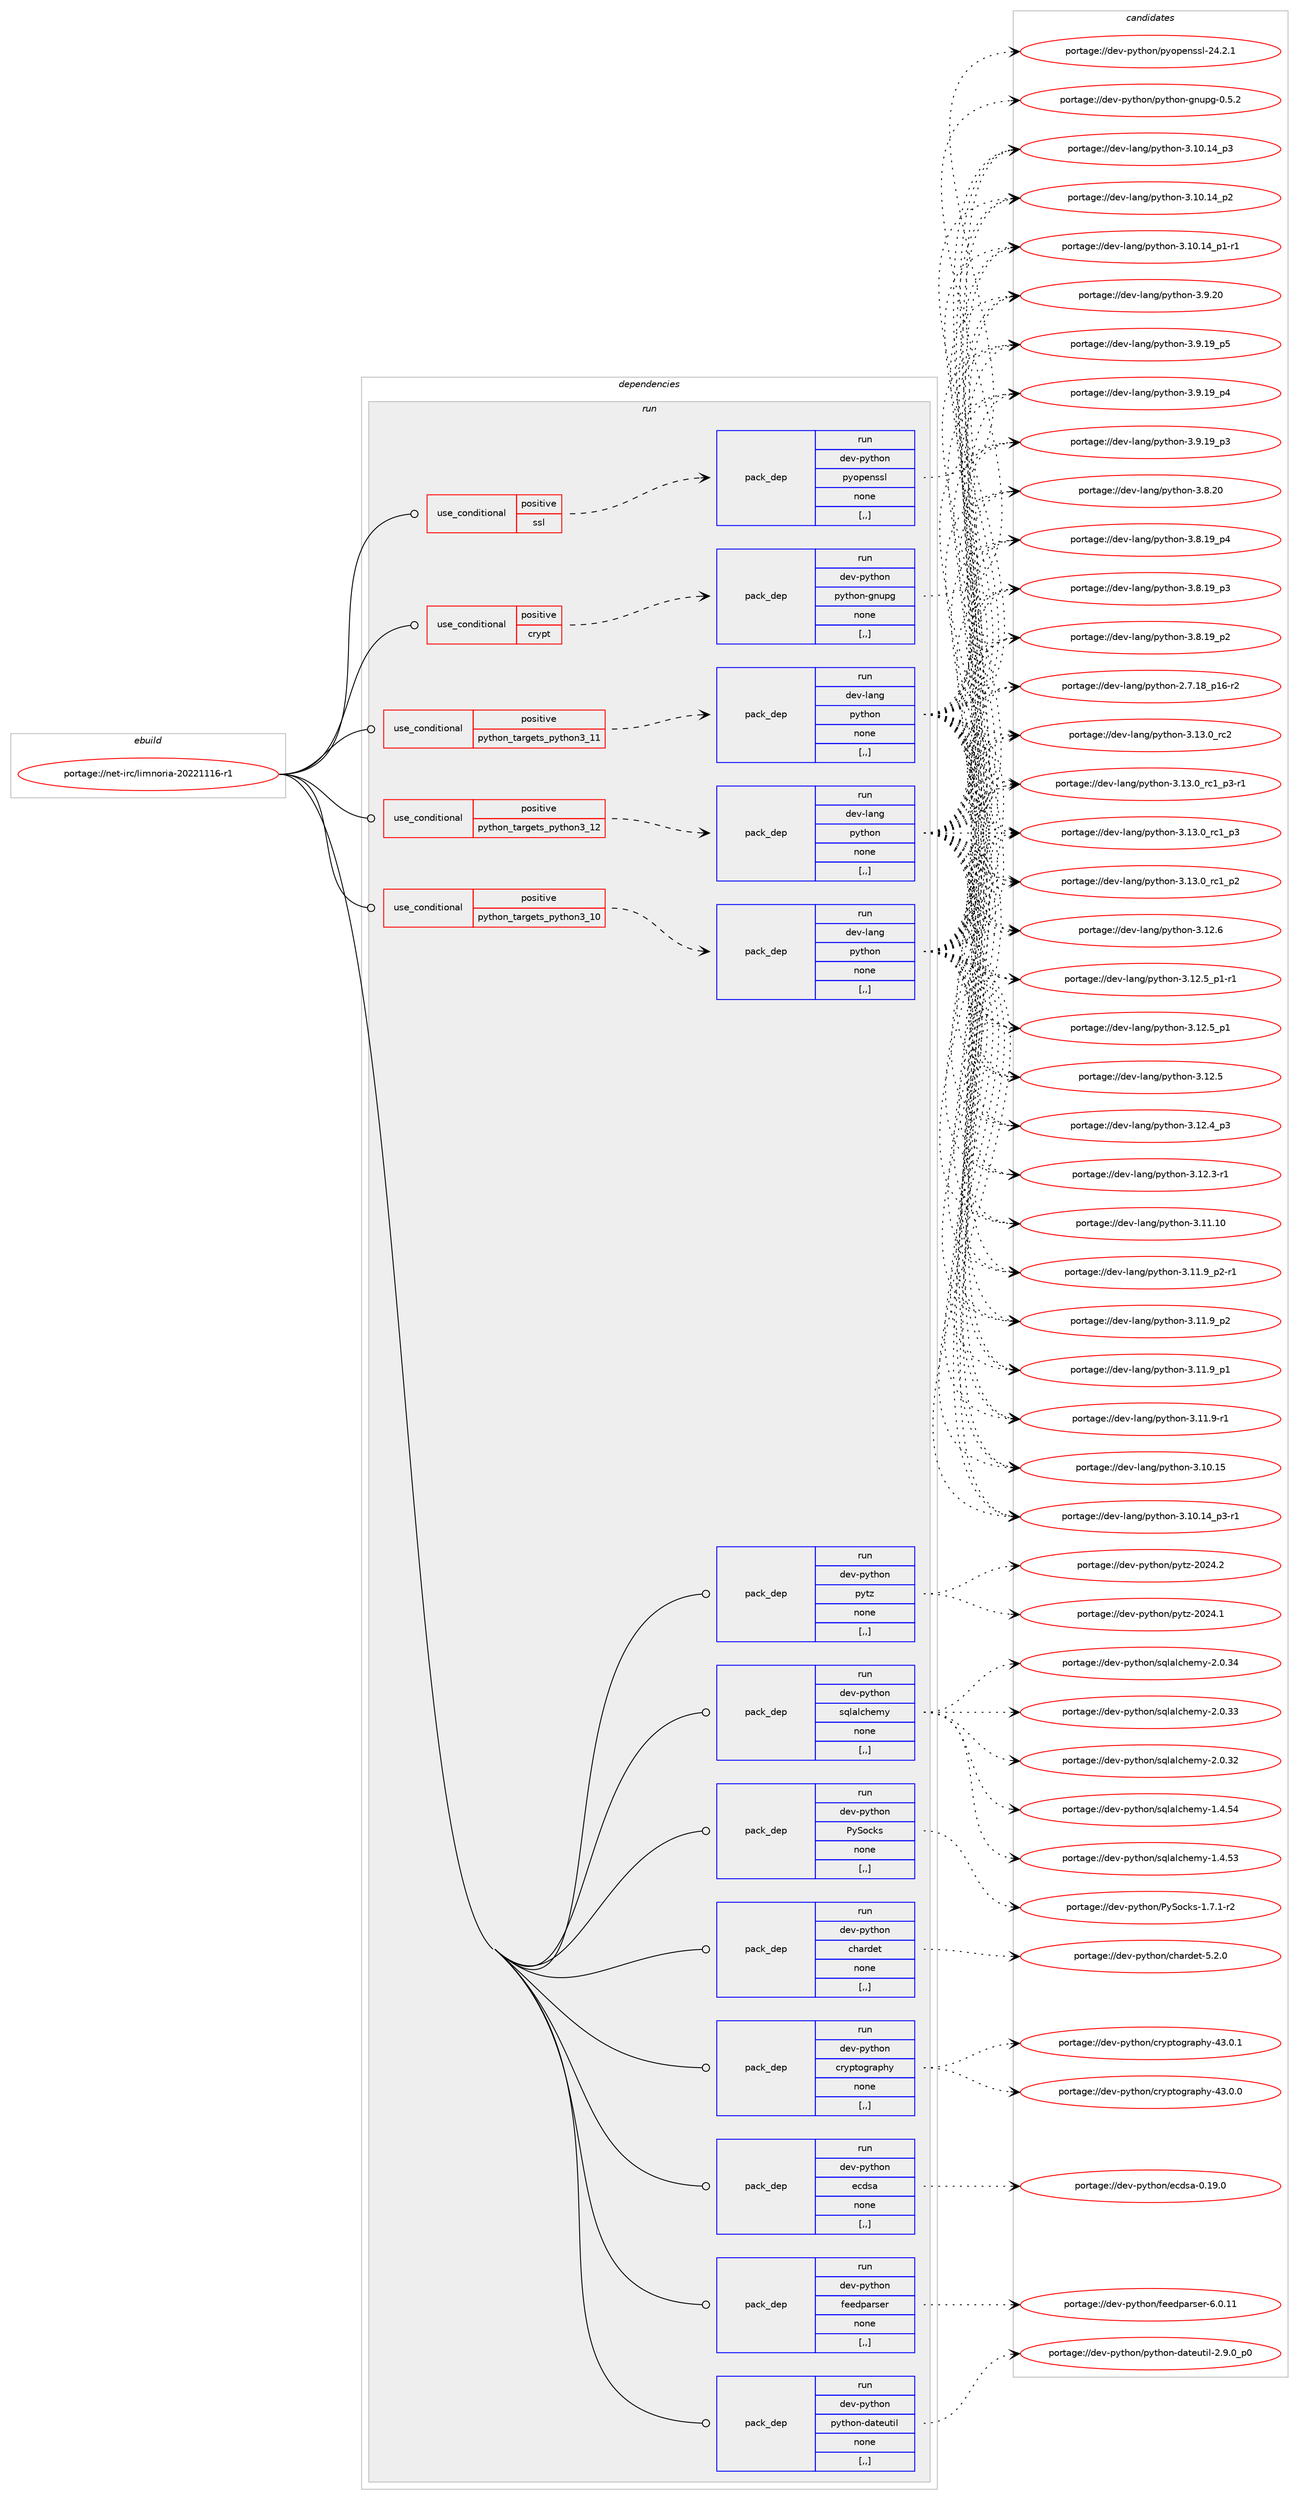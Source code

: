 digraph prolog {

# *************
# Graph options
# *************

newrank=true;
concentrate=true;
compound=true;
graph [rankdir=LR,fontname=Helvetica,fontsize=10,ranksep=1.5];#, ranksep=2.5, nodesep=0.2];
edge  [arrowhead=vee];
node  [fontname=Helvetica,fontsize=10];

# **********
# The ebuild
# **********

subgraph cluster_leftcol {
color=gray;
label=<<i>ebuild</i>>;
id [label="portage://net-irc/limnoria-20221116-r1", color=red, width=4, href="../net-irc/limnoria-20221116-r1.svg"];
}

# ****************
# The dependencies
# ****************

subgraph cluster_midcol {
color=gray;
label=<<i>dependencies</i>>;
subgraph cluster_compile {
fillcolor="#eeeeee";
style=filled;
label=<<i>compile</i>>;
}
subgraph cluster_compileandrun {
fillcolor="#eeeeee";
style=filled;
label=<<i>compile and run</i>>;
}
subgraph cluster_run {
fillcolor="#eeeeee";
style=filled;
label=<<i>run</i>>;
subgraph cond227023 {
dependency868278 [label=<<TABLE BORDER="0" CELLBORDER="1" CELLSPACING="0" CELLPADDING="4"><TR><TD ROWSPAN="3" CELLPADDING="10">use_conditional</TD></TR><TR><TD>positive</TD></TR><TR><TD>crypt</TD></TR></TABLE>>, shape=none, color=red];
subgraph pack634858 {
dependency868279 [label=<<TABLE BORDER="0" CELLBORDER="1" CELLSPACING="0" CELLPADDING="4" WIDTH="220"><TR><TD ROWSPAN="6" CELLPADDING="30">pack_dep</TD></TR><TR><TD WIDTH="110">run</TD></TR><TR><TD>dev-python</TD></TR><TR><TD>python-gnupg</TD></TR><TR><TD>none</TD></TR><TR><TD>[,,]</TD></TR></TABLE>>, shape=none, color=blue];
}
dependency868278:e -> dependency868279:w [weight=20,style="dashed",arrowhead="vee"];
}
id:e -> dependency868278:w [weight=20,style="solid",arrowhead="odot"];
subgraph cond227024 {
dependency868280 [label=<<TABLE BORDER="0" CELLBORDER="1" CELLSPACING="0" CELLPADDING="4"><TR><TD ROWSPAN="3" CELLPADDING="10">use_conditional</TD></TR><TR><TD>positive</TD></TR><TR><TD>python_targets_python3_10</TD></TR></TABLE>>, shape=none, color=red];
subgraph pack634859 {
dependency868281 [label=<<TABLE BORDER="0" CELLBORDER="1" CELLSPACING="0" CELLPADDING="4" WIDTH="220"><TR><TD ROWSPAN="6" CELLPADDING="30">pack_dep</TD></TR><TR><TD WIDTH="110">run</TD></TR><TR><TD>dev-lang</TD></TR><TR><TD>python</TD></TR><TR><TD>none</TD></TR><TR><TD>[,,]</TD></TR></TABLE>>, shape=none, color=blue];
}
dependency868280:e -> dependency868281:w [weight=20,style="dashed",arrowhead="vee"];
}
id:e -> dependency868280:w [weight=20,style="solid",arrowhead="odot"];
subgraph cond227025 {
dependency868282 [label=<<TABLE BORDER="0" CELLBORDER="1" CELLSPACING="0" CELLPADDING="4"><TR><TD ROWSPAN="3" CELLPADDING="10">use_conditional</TD></TR><TR><TD>positive</TD></TR><TR><TD>python_targets_python3_11</TD></TR></TABLE>>, shape=none, color=red];
subgraph pack634860 {
dependency868283 [label=<<TABLE BORDER="0" CELLBORDER="1" CELLSPACING="0" CELLPADDING="4" WIDTH="220"><TR><TD ROWSPAN="6" CELLPADDING="30">pack_dep</TD></TR><TR><TD WIDTH="110">run</TD></TR><TR><TD>dev-lang</TD></TR><TR><TD>python</TD></TR><TR><TD>none</TD></TR><TR><TD>[,,]</TD></TR></TABLE>>, shape=none, color=blue];
}
dependency868282:e -> dependency868283:w [weight=20,style="dashed",arrowhead="vee"];
}
id:e -> dependency868282:w [weight=20,style="solid",arrowhead="odot"];
subgraph cond227026 {
dependency868284 [label=<<TABLE BORDER="0" CELLBORDER="1" CELLSPACING="0" CELLPADDING="4"><TR><TD ROWSPAN="3" CELLPADDING="10">use_conditional</TD></TR><TR><TD>positive</TD></TR><TR><TD>python_targets_python3_12</TD></TR></TABLE>>, shape=none, color=red];
subgraph pack634861 {
dependency868285 [label=<<TABLE BORDER="0" CELLBORDER="1" CELLSPACING="0" CELLPADDING="4" WIDTH="220"><TR><TD ROWSPAN="6" CELLPADDING="30">pack_dep</TD></TR><TR><TD WIDTH="110">run</TD></TR><TR><TD>dev-lang</TD></TR><TR><TD>python</TD></TR><TR><TD>none</TD></TR><TR><TD>[,,]</TD></TR></TABLE>>, shape=none, color=blue];
}
dependency868284:e -> dependency868285:w [weight=20,style="dashed",arrowhead="vee"];
}
id:e -> dependency868284:w [weight=20,style="solid",arrowhead="odot"];
subgraph cond227027 {
dependency868286 [label=<<TABLE BORDER="0" CELLBORDER="1" CELLSPACING="0" CELLPADDING="4"><TR><TD ROWSPAN="3" CELLPADDING="10">use_conditional</TD></TR><TR><TD>positive</TD></TR><TR><TD>ssl</TD></TR></TABLE>>, shape=none, color=red];
subgraph pack634862 {
dependency868287 [label=<<TABLE BORDER="0" CELLBORDER="1" CELLSPACING="0" CELLPADDING="4" WIDTH="220"><TR><TD ROWSPAN="6" CELLPADDING="30">pack_dep</TD></TR><TR><TD WIDTH="110">run</TD></TR><TR><TD>dev-python</TD></TR><TR><TD>pyopenssl</TD></TR><TR><TD>none</TD></TR><TR><TD>[,,]</TD></TR></TABLE>>, shape=none, color=blue];
}
dependency868286:e -> dependency868287:w [weight=20,style="dashed",arrowhead="vee"];
}
id:e -> dependency868286:w [weight=20,style="solid",arrowhead="odot"];
subgraph pack634863 {
dependency868288 [label=<<TABLE BORDER="0" CELLBORDER="1" CELLSPACING="0" CELLPADDING="4" WIDTH="220"><TR><TD ROWSPAN="6" CELLPADDING="30">pack_dep</TD></TR><TR><TD WIDTH="110">run</TD></TR><TR><TD>dev-python</TD></TR><TR><TD>PySocks</TD></TR><TR><TD>none</TD></TR><TR><TD>[,,]</TD></TR></TABLE>>, shape=none, color=blue];
}
id:e -> dependency868288:w [weight=20,style="solid",arrowhead="odot"];
subgraph pack634864 {
dependency868289 [label=<<TABLE BORDER="0" CELLBORDER="1" CELLSPACING="0" CELLPADDING="4" WIDTH="220"><TR><TD ROWSPAN="6" CELLPADDING="30">pack_dep</TD></TR><TR><TD WIDTH="110">run</TD></TR><TR><TD>dev-python</TD></TR><TR><TD>chardet</TD></TR><TR><TD>none</TD></TR><TR><TD>[,,]</TD></TR></TABLE>>, shape=none, color=blue];
}
id:e -> dependency868289:w [weight=20,style="solid",arrowhead="odot"];
subgraph pack634865 {
dependency868290 [label=<<TABLE BORDER="0" CELLBORDER="1" CELLSPACING="0" CELLPADDING="4" WIDTH="220"><TR><TD ROWSPAN="6" CELLPADDING="30">pack_dep</TD></TR><TR><TD WIDTH="110">run</TD></TR><TR><TD>dev-python</TD></TR><TR><TD>cryptography</TD></TR><TR><TD>none</TD></TR><TR><TD>[,,]</TD></TR></TABLE>>, shape=none, color=blue];
}
id:e -> dependency868290:w [weight=20,style="solid",arrowhead="odot"];
subgraph pack634866 {
dependency868291 [label=<<TABLE BORDER="0" CELLBORDER="1" CELLSPACING="0" CELLPADDING="4" WIDTH="220"><TR><TD ROWSPAN="6" CELLPADDING="30">pack_dep</TD></TR><TR><TD WIDTH="110">run</TD></TR><TR><TD>dev-python</TD></TR><TR><TD>ecdsa</TD></TR><TR><TD>none</TD></TR><TR><TD>[,,]</TD></TR></TABLE>>, shape=none, color=blue];
}
id:e -> dependency868291:w [weight=20,style="solid",arrowhead="odot"];
subgraph pack634867 {
dependency868292 [label=<<TABLE BORDER="0" CELLBORDER="1" CELLSPACING="0" CELLPADDING="4" WIDTH="220"><TR><TD ROWSPAN="6" CELLPADDING="30">pack_dep</TD></TR><TR><TD WIDTH="110">run</TD></TR><TR><TD>dev-python</TD></TR><TR><TD>feedparser</TD></TR><TR><TD>none</TD></TR><TR><TD>[,,]</TD></TR></TABLE>>, shape=none, color=blue];
}
id:e -> dependency868292:w [weight=20,style="solid",arrowhead="odot"];
subgraph pack634868 {
dependency868293 [label=<<TABLE BORDER="0" CELLBORDER="1" CELLSPACING="0" CELLPADDING="4" WIDTH="220"><TR><TD ROWSPAN="6" CELLPADDING="30">pack_dep</TD></TR><TR><TD WIDTH="110">run</TD></TR><TR><TD>dev-python</TD></TR><TR><TD>python-dateutil</TD></TR><TR><TD>none</TD></TR><TR><TD>[,,]</TD></TR></TABLE>>, shape=none, color=blue];
}
id:e -> dependency868293:w [weight=20,style="solid",arrowhead="odot"];
subgraph pack634869 {
dependency868294 [label=<<TABLE BORDER="0" CELLBORDER="1" CELLSPACING="0" CELLPADDING="4" WIDTH="220"><TR><TD ROWSPAN="6" CELLPADDING="30">pack_dep</TD></TR><TR><TD WIDTH="110">run</TD></TR><TR><TD>dev-python</TD></TR><TR><TD>pytz</TD></TR><TR><TD>none</TD></TR><TR><TD>[,,]</TD></TR></TABLE>>, shape=none, color=blue];
}
id:e -> dependency868294:w [weight=20,style="solid",arrowhead="odot"];
subgraph pack634870 {
dependency868295 [label=<<TABLE BORDER="0" CELLBORDER="1" CELLSPACING="0" CELLPADDING="4" WIDTH="220"><TR><TD ROWSPAN="6" CELLPADDING="30">pack_dep</TD></TR><TR><TD WIDTH="110">run</TD></TR><TR><TD>dev-python</TD></TR><TR><TD>sqlalchemy</TD></TR><TR><TD>none</TD></TR><TR><TD>[,,]</TD></TR></TABLE>>, shape=none, color=blue];
}
id:e -> dependency868295:w [weight=20,style="solid",arrowhead="odot"];
}
}

# **************
# The candidates
# **************

subgraph cluster_choices {
rank=same;
color=gray;
label=<<i>candidates</i>>;

subgraph choice634858 {
color=black;
nodesep=1;
choice100101118451121211161041111104711212111610411111045103110117112103454846534650 [label="portage://dev-python/python-gnupg-0.5.2", color=red, width=4,href="../dev-python/python-gnupg-0.5.2.svg"];
dependency868279:e -> choice100101118451121211161041111104711212111610411111045103110117112103454846534650:w [style=dotted,weight="100"];
}
subgraph choice634859 {
color=black;
nodesep=1;
choice10010111845108971101034711212111610411111045514649514648951149950 [label="portage://dev-lang/python-3.13.0_rc2", color=red, width=4,href="../dev-lang/python-3.13.0_rc2.svg"];
choice1001011184510897110103471121211161041111104551464951464895114994995112514511449 [label="portage://dev-lang/python-3.13.0_rc1_p3-r1", color=red, width=4,href="../dev-lang/python-3.13.0_rc1_p3-r1.svg"];
choice100101118451089711010347112121116104111110455146495146489511499499511251 [label="portage://dev-lang/python-3.13.0_rc1_p3", color=red, width=4,href="../dev-lang/python-3.13.0_rc1_p3.svg"];
choice100101118451089711010347112121116104111110455146495146489511499499511250 [label="portage://dev-lang/python-3.13.0_rc1_p2", color=red, width=4,href="../dev-lang/python-3.13.0_rc1_p2.svg"];
choice10010111845108971101034711212111610411111045514649504654 [label="portage://dev-lang/python-3.12.6", color=red, width=4,href="../dev-lang/python-3.12.6.svg"];
choice1001011184510897110103471121211161041111104551464950465395112494511449 [label="portage://dev-lang/python-3.12.5_p1-r1", color=red, width=4,href="../dev-lang/python-3.12.5_p1-r1.svg"];
choice100101118451089711010347112121116104111110455146495046539511249 [label="portage://dev-lang/python-3.12.5_p1", color=red, width=4,href="../dev-lang/python-3.12.5_p1.svg"];
choice10010111845108971101034711212111610411111045514649504653 [label="portage://dev-lang/python-3.12.5", color=red, width=4,href="../dev-lang/python-3.12.5.svg"];
choice100101118451089711010347112121116104111110455146495046529511251 [label="portage://dev-lang/python-3.12.4_p3", color=red, width=4,href="../dev-lang/python-3.12.4_p3.svg"];
choice100101118451089711010347112121116104111110455146495046514511449 [label="portage://dev-lang/python-3.12.3-r1", color=red, width=4,href="../dev-lang/python-3.12.3-r1.svg"];
choice1001011184510897110103471121211161041111104551464949464948 [label="portage://dev-lang/python-3.11.10", color=red, width=4,href="../dev-lang/python-3.11.10.svg"];
choice1001011184510897110103471121211161041111104551464949465795112504511449 [label="portage://dev-lang/python-3.11.9_p2-r1", color=red, width=4,href="../dev-lang/python-3.11.9_p2-r1.svg"];
choice100101118451089711010347112121116104111110455146494946579511250 [label="portage://dev-lang/python-3.11.9_p2", color=red, width=4,href="../dev-lang/python-3.11.9_p2.svg"];
choice100101118451089711010347112121116104111110455146494946579511249 [label="portage://dev-lang/python-3.11.9_p1", color=red, width=4,href="../dev-lang/python-3.11.9_p1.svg"];
choice100101118451089711010347112121116104111110455146494946574511449 [label="portage://dev-lang/python-3.11.9-r1", color=red, width=4,href="../dev-lang/python-3.11.9-r1.svg"];
choice1001011184510897110103471121211161041111104551464948464953 [label="portage://dev-lang/python-3.10.15", color=red, width=4,href="../dev-lang/python-3.10.15.svg"];
choice100101118451089711010347112121116104111110455146494846495295112514511449 [label="portage://dev-lang/python-3.10.14_p3-r1", color=red, width=4,href="../dev-lang/python-3.10.14_p3-r1.svg"];
choice10010111845108971101034711212111610411111045514649484649529511251 [label="portage://dev-lang/python-3.10.14_p3", color=red, width=4,href="../dev-lang/python-3.10.14_p3.svg"];
choice10010111845108971101034711212111610411111045514649484649529511250 [label="portage://dev-lang/python-3.10.14_p2", color=red, width=4,href="../dev-lang/python-3.10.14_p2.svg"];
choice100101118451089711010347112121116104111110455146494846495295112494511449 [label="portage://dev-lang/python-3.10.14_p1-r1", color=red, width=4,href="../dev-lang/python-3.10.14_p1-r1.svg"];
choice10010111845108971101034711212111610411111045514657465048 [label="portage://dev-lang/python-3.9.20", color=red, width=4,href="../dev-lang/python-3.9.20.svg"];
choice100101118451089711010347112121116104111110455146574649579511253 [label="portage://dev-lang/python-3.9.19_p5", color=red, width=4,href="../dev-lang/python-3.9.19_p5.svg"];
choice100101118451089711010347112121116104111110455146574649579511252 [label="portage://dev-lang/python-3.9.19_p4", color=red, width=4,href="../dev-lang/python-3.9.19_p4.svg"];
choice100101118451089711010347112121116104111110455146574649579511251 [label="portage://dev-lang/python-3.9.19_p3", color=red, width=4,href="../dev-lang/python-3.9.19_p3.svg"];
choice10010111845108971101034711212111610411111045514656465048 [label="portage://dev-lang/python-3.8.20", color=red, width=4,href="../dev-lang/python-3.8.20.svg"];
choice100101118451089711010347112121116104111110455146564649579511252 [label="portage://dev-lang/python-3.8.19_p4", color=red, width=4,href="../dev-lang/python-3.8.19_p4.svg"];
choice100101118451089711010347112121116104111110455146564649579511251 [label="portage://dev-lang/python-3.8.19_p3", color=red, width=4,href="../dev-lang/python-3.8.19_p3.svg"];
choice100101118451089711010347112121116104111110455146564649579511250 [label="portage://dev-lang/python-3.8.19_p2", color=red, width=4,href="../dev-lang/python-3.8.19_p2.svg"];
choice100101118451089711010347112121116104111110455046554649569511249544511450 [label="portage://dev-lang/python-2.7.18_p16-r2", color=red, width=4,href="../dev-lang/python-2.7.18_p16-r2.svg"];
dependency868281:e -> choice10010111845108971101034711212111610411111045514649514648951149950:w [style=dotted,weight="100"];
dependency868281:e -> choice1001011184510897110103471121211161041111104551464951464895114994995112514511449:w [style=dotted,weight="100"];
dependency868281:e -> choice100101118451089711010347112121116104111110455146495146489511499499511251:w [style=dotted,weight="100"];
dependency868281:e -> choice100101118451089711010347112121116104111110455146495146489511499499511250:w [style=dotted,weight="100"];
dependency868281:e -> choice10010111845108971101034711212111610411111045514649504654:w [style=dotted,weight="100"];
dependency868281:e -> choice1001011184510897110103471121211161041111104551464950465395112494511449:w [style=dotted,weight="100"];
dependency868281:e -> choice100101118451089711010347112121116104111110455146495046539511249:w [style=dotted,weight="100"];
dependency868281:e -> choice10010111845108971101034711212111610411111045514649504653:w [style=dotted,weight="100"];
dependency868281:e -> choice100101118451089711010347112121116104111110455146495046529511251:w [style=dotted,weight="100"];
dependency868281:e -> choice100101118451089711010347112121116104111110455146495046514511449:w [style=dotted,weight="100"];
dependency868281:e -> choice1001011184510897110103471121211161041111104551464949464948:w [style=dotted,weight="100"];
dependency868281:e -> choice1001011184510897110103471121211161041111104551464949465795112504511449:w [style=dotted,weight="100"];
dependency868281:e -> choice100101118451089711010347112121116104111110455146494946579511250:w [style=dotted,weight="100"];
dependency868281:e -> choice100101118451089711010347112121116104111110455146494946579511249:w [style=dotted,weight="100"];
dependency868281:e -> choice100101118451089711010347112121116104111110455146494946574511449:w [style=dotted,weight="100"];
dependency868281:e -> choice1001011184510897110103471121211161041111104551464948464953:w [style=dotted,weight="100"];
dependency868281:e -> choice100101118451089711010347112121116104111110455146494846495295112514511449:w [style=dotted,weight="100"];
dependency868281:e -> choice10010111845108971101034711212111610411111045514649484649529511251:w [style=dotted,weight="100"];
dependency868281:e -> choice10010111845108971101034711212111610411111045514649484649529511250:w [style=dotted,weight="100"];
dependency868281:e -> choice100101118451089711010347112121116104111110455146494846495295112494511449:w [style=dotted,weight="100"];
dependency868281:e -> choice10010111845108971101034711212111610411111045514657465048:w [style=dotted,weight="100"];
dependency868281:e -> choice100101118451089711010347112121116104111110455146574649579511253:w [style=dotted,weight="100"];
dependency868281:e -> choice100101118451089711010347112121116104111110455146574649579511252:w [style=dotted,weight="100"];
dependency868281:e -> choice100101118451089711010347112121116104111110455146574649579511251:w [style=dotted,weight="100"];
dependency868281:e -> choice10010111845108971101034711212111610411111045514656465048:w [style=dotted,weight="100"];
dependency868281:e -> choice100101118451089711010347112121116104111110455146564649579511252:w [style=dotted,weight="100"];
dependency868281:e -> choice100101118451089711010347112121116104111110455146564649579511251:w [style=dotted,weight="100"];
dependency868281:e -> choice100101118451089711010347112121116104111110455146564649579511250:w [style=dotted,weight="100"];
dependency868281:e -> choice100101118451089711010347112121116104111110455046554649569511249544511450:w [style=dotted,weight="100"];
}
subgraph choice634860 {
color=black;
nodesep=1;
choice10010111845108971101034711212111610411111045514649514648951149950 [label="portage://dev-lang/python-3.13.0_rc2", color=red, width=4,href="../dev-lang/python-3.13.0_rc2.svg"];
choice1001011184510897110103471121211161041111104551464951464895114994995112514511449 [label="portage://dev-lang/python-3.13.0_rc1_p3-r1", color=red, width=4,href="../dev-lang/python-3.13.0_rc1_p3-r1.svg"];
choice100101118451089711010347112121116104111110455146495146489511499499511251 [label="portage://dev-lang/python-3.13.0_rc1_p3", color=red, width=4,href="../dev-lang/python-3.13.0_rc1_p3.svg"];
choice100101118451089711010347112121116104111110455146495146489511499499511250 [label="portage://dev-lang/python-3.13.0_rc1_p2", color=red, width=4,href="../dev-lang/python-3.13.0_rc1_p2.svg"];
choice10010111845108971101034711212111610411111045514649504654 [label="portage://dev-lang/python-3.12.6", color=red, width=4,href="../dev-lang/python-3.12.6.svg"];
choice1001011184510897110103471121211161041111104551464950465395112494511449 [label="portage://dev-lang/python-3.12.5_p1-r1", color=red, width=4,href="../dev-lang/python-3.12.5_p1-r1.svg"];
choice100101118451089711010347112121116104111110455146495046539511249 [label="portage://dev-lang/python-3.12.5_p1", color=red, width=4,href="../dev-lang/python-3.12.5_p1.svg"];
choice10010111845108971101034711212111610411111045514649504653 [label="portage://dev-lang/python-3.12.5", color=red, width=4,href="../dev-lang/python-3.12.5.svg"];
choice100101118451089711010347112121116104111110455146495046529511251 [label="portage://dev-lang/python-3.12.4_p3", color=red, width=4,href="../dev-lang/python-3.12.4_p3.svg"];
choice100101118451089711010347112121116104111110455146495046514511449 [label="portage://dev-lang/python-3.12.3-r1", color=red, width=4,href="../dev-lang/python-3.12.3-r1.svg"];
choice1001011184510897110103471121211161041111104551464949464948 [label="portage://dev-lang/python-3.11.10", color=red, width=4,href="../dev-lang/python-3.11.10.svg"];
choice1001011184510897110103471121211161041111104551464949465795112504511449 [label="portage://dev-lang/python-3.11.9_p2-r1", color=red, width=4,href="../dev-lang/python-3.11.9_p2-r1.svg"];
choice100101118451089711010347112121116104111110455146494946579511250 [label="portage://dev-lang/python-3.11.9_p2", color=red, width=4,href="../dev-lang/python-3.11.9_p2.svg"];
choice100101118451089711010347112121116104111110455146494946579511249 [label="portage://dev-lang/python-3.11.9_p1", color=red, width=4,href="../dev-lang/python-3.11.9_p1.svg"];
choice100101118451089711010347112121116104111110455146494946574511449 [label="portage://dev-lang/python-3.11.9-r1", color=red, width=4,href="../dev-lang/python-3.11.9-r1.svg"];
choice1001011184510897110103471121211161041111104551464948464953 [label="portage://dev-lang/python-3.10.15", color=red, width=4,href="../dev-lang/python-3.10.15.svg"];
choice100101118451089711010347112121116104111110455146494846495295112514511449 [label="portage://dev-lang/python-3.10.14_p3-r1", color=red, width=4,href="../dev-lang/python-3.10.14_p3-r1.svg"];
choice10010111845108971101034711212111610411111045514649484649529511251 [label="portage://dev-lang/python-3.10.14_p3", color=red, width=4,href="../dev-lang/python-3.10.14_p3.svg"];
choice10010111845108971101034711212111610411111045514649484649529511250 [label="portage://dev-lang/python-3.10.14_p2", color=red, width=4,href="../dev-lang/python-3.10.14_p2.svg"];
choice100101118451089711010347112121116104111110455146494846495295112494511449 [label="portage://dev-lang/python-3.10.14_p1-r1", color=red, width=4,href="../dev-lang/python-3.10.14_p1-r1.svg"];
choice10010111845108971101034711212111610411111045514657465048 [label="portage://dev-lang/python-3.9.20", color=red, width=4,href="../dev-lang/python-3.9.20.svg"];
choice100101118451089711010347112121116104111110455146574649579511253 [label="portage://dev-lang/python-3.9.19_p5", color=red, width=4,href="../dev-lang/python-3.9.19_p5.svg"];
choice100101118451089711010347112121116104111110455146574649579511252 [label="portage://dev-lang/python-3.9.19_p4", color=red, width=4,href="../dev-lang/python-3.9.19_p4.svg"];
choice100101118451089711010347112121116104111110455146574649579511251 [label="portage://dev-lang/python-3.9.19_p3", color=red, width=4,href="../dev-lang/python-3.9.19_p3.svg"];
choice10010111845108971101034711212111610411111045514656465048 [label="portage://dev-lang/python-3.8.20", color=red, width=4,href="../dev-lang/python-3.8.20.svg"];
choice100101118451089711010347112121116104111110455146564649579511252 [label="portage://dev-lang/python-3.8.19_p4", color=red, width=4,href="../dev-lang/python-3.8.19_p4.svg"];
choice100101118451089711010347112121116104111110455146564649579511251 [label="portage://dev-lang/python-3.8.19_p3", color=red, width=4,href="../dev-lang/python-3.8.19_p3.svg"];
choice100101118451089711010347112121116104111110455146564649579511250 [label="portage://dev-lang/python-3.8.19_p2", color=red, width=4,href="../dev-lang/python-3.8.19_p2.svg"];
choice100101118451089711010347112121116104111110455046554649569511249544511450 [label="portage://dev-lang/python-2.7.18_p16-r2", color=red, width=4,href="../dev-lang/python-2.7.18_p16-r2.svg"];
dependency868283:e -> choice10010111845108971101034711212111610411111045514649514648951149950:w [style=dotted,weight="100"];
dependency868283:e -> choice1001011184510897110103471121211161041111104551464951464895114994995112514511449:w [style=dotted,weight="100"];
dependency868283:e -> choice100101118451089711010347112121116104111110455146495146489511499499511251:w [style=dotted,weight="100"];
dependency868283:e -> choice100101118451089711010347112121116104111110455146495146489511499499511250:w [style=dotted,weight="100"];
dependency868283:e -> choice10010111845108971101034711212111610411111045514649504654:w [style=dotted,weight="100"];
dependency868283:e -> choice1001011184510897110103471121211161041111104551464950465395112494511449:w [style=dotted,weight="100"];
dependency868283:e -> choice100101118451089711010347112121116104111110455146495046539511249:w [style=dotted,weight="100"];
dependency868283:e -> choice10010111845108971101034711212111610411111045514649504653:w [style=dotted,weight="100"];
dependency868283:e -> choice100101118451089711010347112121116104111110455146495046529511251:w [style=dotted,weight="100"];
dependency868283:e -> choice100101118451089711010347112121116104111110455146495046514511449:w [style=dotted,weight="100"];
dependency868283:e -> choice1001011184510897110103471121211161041111104551464949464948:w [style=dotted,weight="100"];
dependency868283:e -> choice1001011184510897110103471121211161041111104551464949465795112504511449:w [style=dotted,weight="100"];
dependency868283:e -> choice100101118451089711010347112121116104111110455146494946579511250:w [style=dotted,weight="100"];
dependency868283:e -> choice100101118451089711010347112121116104111110455146494946579511249:w [style=dotted,weight="100"];
dependency868283:e -> choice100101118451089711010347112121116104111110455146494946574511449:w [style=dotted,weight="100"];
dependency868283:e -> choice1001011184510897110103471121211161041111104551464948464953:w [style=dotted,weight="100"];
dependency868283:e -> choice100101118451089711010347112121116104111110455146494846495295112514511449:w [style=dotted,weight="100"];
dependency868283:e -> choice10010111845108971101034711212111610411111045514649484649529511251:w [style=dotted,weight="100"];
dependency868283:e -> choice10010111845108971101034711212111610411111045514649484649529511250:w [style=dotted,weight="100"];
dependency868283:e -> choice100101118451089711010347112121116104111110455146494846495295112494511449:w [style=dotted,weight="100"];
dependency868283:e -> choice10010111845108971101034711212111610411111045514657465048:w [style=dotted,weight="100"];
dependency868283:e -> choice100101118451089711010347112121116104111110455146574649579511253:w [style=dotted,weight="100"];
dependency868283:e -> choice100101118451089711010347112121116104111110455146574649579511252:w [style=dotted,weight="100"];
dependency868283:e -> choice100101118451089711010347112121116104111110455146574649579511251:w [style=dotted,weight="100"];
dependency868283:e -> choice10010111845108971101034711212111610411111045514656465048:w [style=dotted,weight="100"];
dependency868283:e -> choice100101118451089711010347112121116104111110455146564649579511252:w [style=dotted,weight="100"];
dependency868283:e -> choice100101118451089711010347112121116104111110455146564649579511251:w [style=dotted,weight="100"];
dependency868283:e -> choice100101118451089711010347112121116104111110455146564649579511250:w [style=dotted,weight="100"];
dependency868283:e -> choice100101118451089711010347112121116104111110455046554649569511249544511450:w [style=dotted,weight="100"];
}
subgraph choice634861 {
color=black;
nodesep=1;
choice10010111845108971101034711212111610411111045514649514648951149950 [label="portage://dev-lang/python-3.13.0_rc2", color=red, width=4,href="../dev-lang/python-3.13.0_rc2.svg"];
choice1001011184510897110103471121211161041111104551464951464895114994995112514511449 [label="portage://dev-lang/python-3.13.0_rc1_p3-r1", color=red, width=4,href="../dev-lang/python-3.13.0_rc1_p3-r1.svg"];
choice100101118451089711010347112121116104111110455146495146489511499499511251 [label="portage://dev-lang/python-3.13.0_rc1_p3", color=red, width=4,href="../dev-lang/python-3.13.0_rc1_p3.svg"];
choice100101118451089711010347112121116104111110455146495146489511499499511250 [label="portage://dev-lang/python-3.13.0_rc1_p2", color=red, width=4,href="../dev-lang/python-3.13.0_rc1_p2.svg"];
choice10010111845108971101034711212111610411111045514649504654 [label="portage://dev-lang/python-3.12.6", color=red, width=4,href="../dev-lang/python-3.12.6.svg"];
choice1001011184510897110103471121211161041111104551464950465395112494511449 [label="portage://dev-lang/python-3.12.5_p1-r1", color=red, width=4,href="../dev-lang/python-3.12.5_p1-r1.svg"];
choice100101118451089711010347112121116104111110455146495046539511249 [label="portage://dev-lang/python-3.12.5_p1", color=red, width=4,href="../dev-lang/python-3.12.5_p1.svg"];
choice10010111845108971101034711212111610411111045514649504653 [label="portage://dev-lang/python-3.12.5", color=red, width=4,href="../dev-lang/python-3.12.5.svg"];
choice100101118451089711010347112121116104111110455146495046529511251 [label="portage://dev-lang/python-3.12.4_p3", color=red, width=4,href="../dev-lang/python-3.12.4_p3.svg"];
choice100101118451089711010347112121116104111110455146495046514511449 [label="portage://dev-lang/python-3.12.3-r1", color=red, width=4,href="../dev-lang/python-3.12.3-r1.svg"];
choice1001011184510897110103471121211161041111104551464949464948 [label="portage://dev-lang/python-3.11.10", color=red, width=4,href="../dev-lang/python-3.11.10.svg"];
choice1001011184510897110103471121211161041111104551464949465795112504511449 [label="portage://dev-lang/python-3.11.9_p2-r1", color=red, width=4,href="../dev-lang/python-3.11.9_p2-r1.svg"];
choice100101118451089711010347112121116104111110455146494946579511250 [label="portage://dev-lang/python-3.11.9_p2", color=red, width=4,href="../dev-lang/python-3.11.9_p2.svg"];
choice100101118451089711010347112121116104111110455146494946579511249 [label="portage://dev-lang/python-3.11.9_p1", color=red, width=4,href="../dev-lang/python-3.11.9_p1.svg"];
choice100101118451089711010347112121116104111110455146494946574511449 [label="portage://dev-lang/python-3.11.9-r1", color=red, width=4,href="../dev-lang/python-3.11.9-r1.svg"];
choice1001011184510897110103471121211161041111104551464948464953 [label="portage://dev-lang/python-3.10.15", color=red, width=4,href="../dev-lang/python-3.10.15.svg"];
choice100101118451089711010347112121116104111110455146494846495295112514511449 [label="portage://dev-lang/python-3.10.14_p3-r1", color=red, width=4,href="../dev-lang/python-3.10.14_p3-r1.svg"];
choice10010111845108971101034711212111610411111045514649484649529511251 [label="portage://dev-lang/python-3.10.14_p3", color=red, width=4,href="../dev-lang/python-3.10.14_p3.svg"];
choice10010111845108971101034711212111610411111045514649484649529511250 [label="portage://dev-lang/python-3.10.14_p2", color=red, width=4,href="../dev-lang/python-3.10.14_p2.svg"];
choice100101118451089711010347112121116104111110455146494846495295112494511449 [label="portage://dev-lang/python-3.10.14_p1-r1", color=red, width=4,href="../dev-lang/python-3.10.14_p1-r1.svg"];
choice10010111845108971101034711212111610411111045514657465048 [label="portage://dev-lang/python-3.9.20", color=red, width=4,href="../dev-lang/python-3.9.20.svg"];
choice100101118451089711010347112121116104111110455146574649579511253 [label="portage://dev-lang/python-3.9.19_p5", color=red, width=4,href="../dev-lang/python-3.9.19_p5.svg"];
choice100101118451089711010347112121116104111110455146574649579511252 [label="portage://dev-lang/python-3.9.19_p4", color=red, width=4,href="../dev-lang/python-3.9.19_p4.svg"];
choice100101118451089711010347112121116104111110455146574649579511251 [label="portage://dev-lang/python-3.9.19_p3", color=red, width=4,href="../dev-lang/python-3.9.19_p3.svg"];
choice10010111845108971101034711212111610411111045514656465048 [label="portage://dev-lang/python-3.8.20", color=red, width=4,href="../dev-lang/python-3.8.20.svg"];
choice100101118451089711010347112121116104111110455146564649579511252 [label="portage://dev-lang/python-3.8.19_p4", color=red, width=4,href="../dev-lang/python-3.8.19_p4.svg"];
choice100101118451089711010347112121116104111110455146564649579511251 [label="portage://dev-lang/python-3.8.19_p3", color=red, width=4,href="../dev-lang/python-3.8.19_p3.svg"];
choice100101118451089711010347112121116104111110455146564649579511250 [label="portage://dev-lang/python-3.8.19_p2", color=red, width=4,href="../dev-lang/python-3.8.19_p2.svg"];
choice100101118451089711010347112121116104111110455046554649569511249544511450 [label="portage://dev-lang/python-2.7.18_p16-r2", color=red, width=4,href="../dev-lang/python-2.7.18_p16-r2.svg"];
dependency868285:e -> choice10010111845108971101034711212111610411111045514649514648951149950:w [style=dotted,weight="100"];
dependency868285:e -> choice1001011184510897110103471121211161041111104551464951464895114994995112514511449:w [style=dotted,weight="100"];
dependency868285:e -> choice100101118451089711010347112121116104111110455146495146489511499499511251:w [style=dotted,weight="100"];
dependency868285:e -> choice100101118451089711010347112121116104111110455146495146489511499499511250:w [style=dotted,weight="100"];
dependency868285:e -> choice10010111845108971101034711212111610411111045514649504654:w [style=dotted,weight="100"];
dependency868285:e -> choice1001011184510897110103471121211161041111104551464950465395112494511449:w [style=dotted,weight="100"];
dependency868285:e -> choice100101118451089711010347112121116104111110455146495046539511249:w [style=dotted,weight="100"];
dependency868285:e -> choice10010111845108971101034711212111610411111045514649504653:w [style=dotted,weight="100"];
dependency868285:e -> choice100101118451089711010347112121116104111110455146495046529511251:w [style=dotted,weight="100"];
dependency868285:e -> choice100101118451089711010347112121116104111110455146495046514511449:w [style=dotted,weight="100"];
dependency868285:e -> choice1001011184510897110103471121211161041111104551464949464948:w [style=dotted,weight="100"];
dependency868285:e -> choice1001011184510897110103471121211161041111104551464949465795112504511449:w [style=dotted,weight="100"];
dependency868285:e -> choice100101118451089711010347112121116104111110455146494946579511250:w [style=dotted,weight="100"];
dependency868285:e -> choice100101118451089711010347112121116104111110455146494946579511249:w [style=dotted,weight="100"];
dependency868285:e -> choice100101118451089711010347112121116104111110455146494946574511449:w [style=dotted,weight="100"];
dependency868285:e -> choice1001011184510897110103471121211161041111104551464948464953:w [style=dotted,weight="100"];
dependency868285:e -> choice100101118451089711010347112121116104111110455146494846495295112514511449:w [style=dotted,weight="100"];
dependency868285:e -> choice10010111845108971101034711212111610411111045514649484649529511251:w [style=dotted,weight="100"];
dependency868285:e -> choice10010111845108971101034711212111610411111045514649484649529511250:w [style=dotted,weight="100"];
dependency868285:e -> choice100101118451089711010347112121116104111110455146494846495295112494511449:w [style=dotted,weight="100"];
dependency868285:e -> choice10010111845108971101034711212111610411111045514657465048:w [style=dotted,weight="100"];
dependency868285:e -> choice100101118451089711010347112121116104111110455146574649579511253:w [style=dotted,weight="100"];
dependency868285:e -> choice100101118451089711010347112121116104111110455146574649579511252:w [style=dotted,weight="100"];
dependency868285:e -> choice100101118451089711010347112121116104111110455146574649579511251:w [style=dotted,weight="100"];
dependency868285:e -> choice10010111845108971101034711212111610411111045514656465048:w [style=dotted,weight="100"];
dependency868285:e -> choice100101118451089711010347112121116104111110455146564649579511252:w [style=dotted,weight="100"];
dependency868285:e -> choice100101118451089711010347112121116104111110455146564649579511251:w [style=dotted,weight="100"];
dependency868285:e -> choice100101118451089711010347112121116104111110455146564649579511250:w [style=dotted,weight="100"];
dependency868285:e -> choice100101118451089711010347112121116104111110455046554649569511249544511450:w [style=dotted,weight="100"];
}
subgraph choice634862 {
color=black;
nodesep=1;
choice100101118451121211161041111104711212111111210111011511510845505246504649 [label="portage://dev-python/pyopenssl-24.2.1", color=red, width=4,href="../dev-python/pyopenssl-24.2.1.svg"];
dependency868287:e -> choice100101118451121211161041111104711212111111210111011511510845505246504649:w [style=dotted,weight="100"];
}
subgraph choice634863 {
color=black;
nodesep=1;
choice10010111845112121116104111110478012183111991071154549465546494511450 [label="portage://dev-python/PySocks-1.7.1-r2", color=red, width=4,href="../dev-python/PySocks-1.7.1-r2.svg"];
dependency868288:e -> choice10010111845112121116104111110478012183111991071154549465546494511450:w [style=dotted,weight="100"];
}
subgraph choice634864 {
color=black;
nodesep=1;
choice10010111845112121116104111110479910497114100101116455346504648 [label="portage://dev-python/chardet-5.2.0", color=red, width=4,href="../dev-python/chardet-5.2.0.svg"];
dependency868289:e -> choice10010111845112121116104111110479910497114100101116455346504648:w [style=dotted,weight="100"];
}
subgraph choice634865 {
color=black;
nodesep=1;
choice1001011184511212111610411111047991141211121161111031149711210412145525146484649 [label="portage://dev-python/cryptography-43.0.1", color=red, width=4,href="../dev-python/cryptography-43.0.1.svg"];
choice1001011184511212111610411111047991141211121161111031149711210412145525146484648 [label="portage://dev-python/cryptography-43.0.0", color=red, width=4,href="../dev-python/cryptography-43.0.0.svg"];
dependency868290:e -> choice1001011184511212111610411111047991141211121161111031149711210412145525146484649:w [style=dotted,weight="100"];
dependency868290:e -> choice1001011184511212111610411111047991141211121161111031149711210412145525146484648:w [style=dotted,weight="100"];
}
subgraph choice634866 {
color=black;
nodesep=1;
choice1001011184511212111610411111047101991001159745484649574648 [label="portage://dev-python/ecdsa-0.19.0", color=red, width=4,href="../dev-python/ecdsa-0.19.0.svg"];
dependency868291:e -> choice1001011184511212111610411111047101991001159745484649574648:w [style=dotted,weight="100"];
}
subgraph choice634867 {
color=black;
nodesep=1;
choice10010111845112121116104111110471021011011001129711411510111445544648464949 [label="portage://dev-python/feedparser-6.0.11", color=red, width=4,href="../dev-python/feedparser-6.0.11.svg"];
dependency868292:e -> choice10010111845112121116104111110471021011011001129711411510111445544648464949:w [style=dotted,weight="100"];
}
subgraph choice634868 {
color=black;
nodesep=1;
choice100101118451121211161041111104711212111610411111045100971161011171161051084550465746489511248 [label="portage://dev-python/python-dateutil-2.9.0_p0", color=red, width=4,href="../dev-python/python-dateutil-2.9.0_p0.svg"];
dependency868293:e -> choice100101118451121211161041111104711212111610411111045100971161011171161051084550465746489511248:w [style=dotted,weight="100"];
}
subgraph choice634869 {
color=black;
nodesep=1;
choice100101118451121211161041111104711212111612245504850524650 [label="portage://dev-python/pytz-2024.2", color=red, width=4,href="../dev-python/pytz-2024.2.svg"];
choice100101118451121211161041111104711212111612245504850524649 [label="portage://dev-python/pytz-2024.1", color=red, width=4,href="../dev-python/pytz-2024.1.svg"];
dependency868294:e -> choice100101118451121211161041111104711212111612245504850524650:w [style=dotted,weight="100"];
dependency868294:e -> choice100101118451121211161041111104711212111612245504850524649:w [style=dotted,weight="100"];
}
subgraph choice634870 {
color=black;
nodesep=1;
choice1001011184511212111610411111047115113108971089910410110912145504648465152 [label="portage://dev-python/sqlalchemy-2.0.34", color=red, width=4,href="../dev-python/sqlalchemy-2.0.34.svg"];
choice1001011184511212111610411111047115113108971089910410110912145504648465151 [label="portage://dev-python/sqlalchemy-2.0.33", color=red, width=4,href="../dev-python/sqlalchemy-2.0.33.svg"];
choice1001011184511212111610411111047115113108971089910410110912145504648465150 [label="portage://dev-python/sqlalchemy-2.0.32", color=red, width=4,href="../dev-python/sqlalchemy-2.0.32.svg"];
choice1001011184511212111610411111047115113108971089910410110912145494652465352 [label="portage://dev-python/sqlalchemy-1.4.54", color=red, width=4,href="../dev-python/sqlalchemy-1.4.54.svg"];
choice1001011184511212111610411111047115113108971089910410110912145494652465351 [label="portage://dev-python/sqlalchemy-1.4.53", color=red, width=4,href="../dev-python/sqlalchemy-1.4.53.svg"];
dependency868295:e -> choice1001011184511212111610411111047115113108971089910410110912145504648465152:w [style=dotted,weight="100"];
dependency868295:e -> choice1001011184511212111610411111047115113108971089910410110912145504648465151:w [style=dotted,weight="100"];
dependency868295:e -> choice1001011184511212111610411111047115113108971089910410110912145504648465150:w [style=dotted,weight="100"];
dependency868295:e -> choice1001011184511212111610411111047115113108971089910410110912145494652465352:w [style=dotted,weight="100"];
dependency868295:e -> choice1001011184511212111610411111047115113108971089910410110912145494652465351:w [style=dotted,weight="100"];
}
}

}
